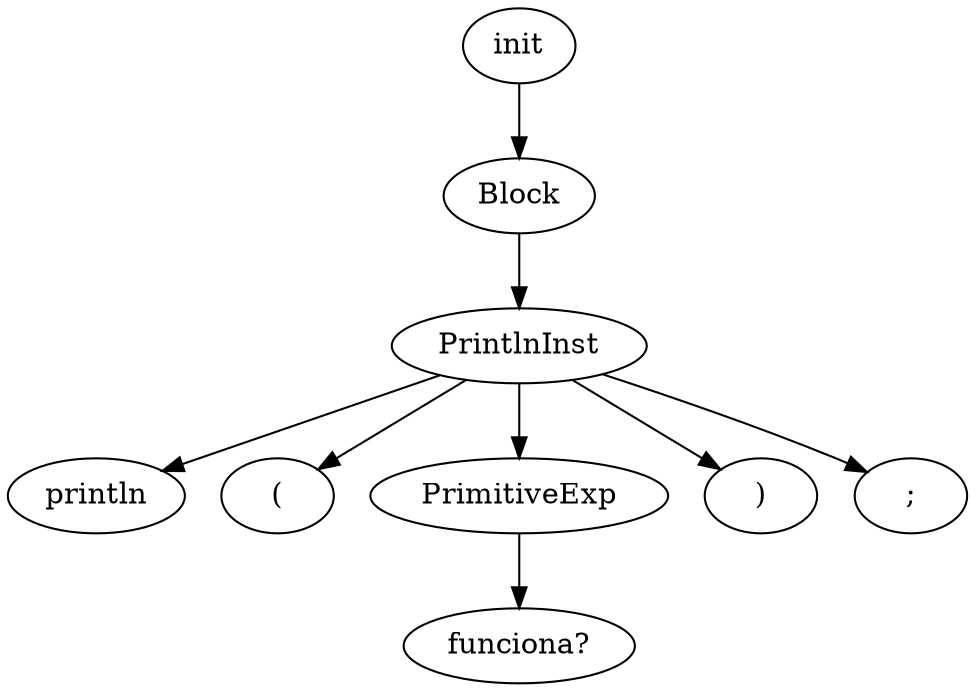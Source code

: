 digraph Tree{ 
nodo0[label="init"];
nodo1[label="Block"];
nodo0->nodo1;
nodo2[label="PrintlnInst"];
nodo1->nodo2;
nodo3[label="println"];
nodo2->nodo3;
nodo4[label="("];
nodo2->nodo4;
nodo5[label="PrimitiveExp"];
nodo2->nodo5;
nodo6[label="funciona?"];
nodo5->nodo6;
nodo7[label=")"];
nodo2->nodo7;
nodo8[label=";"];
nodo2->nodo8;
}